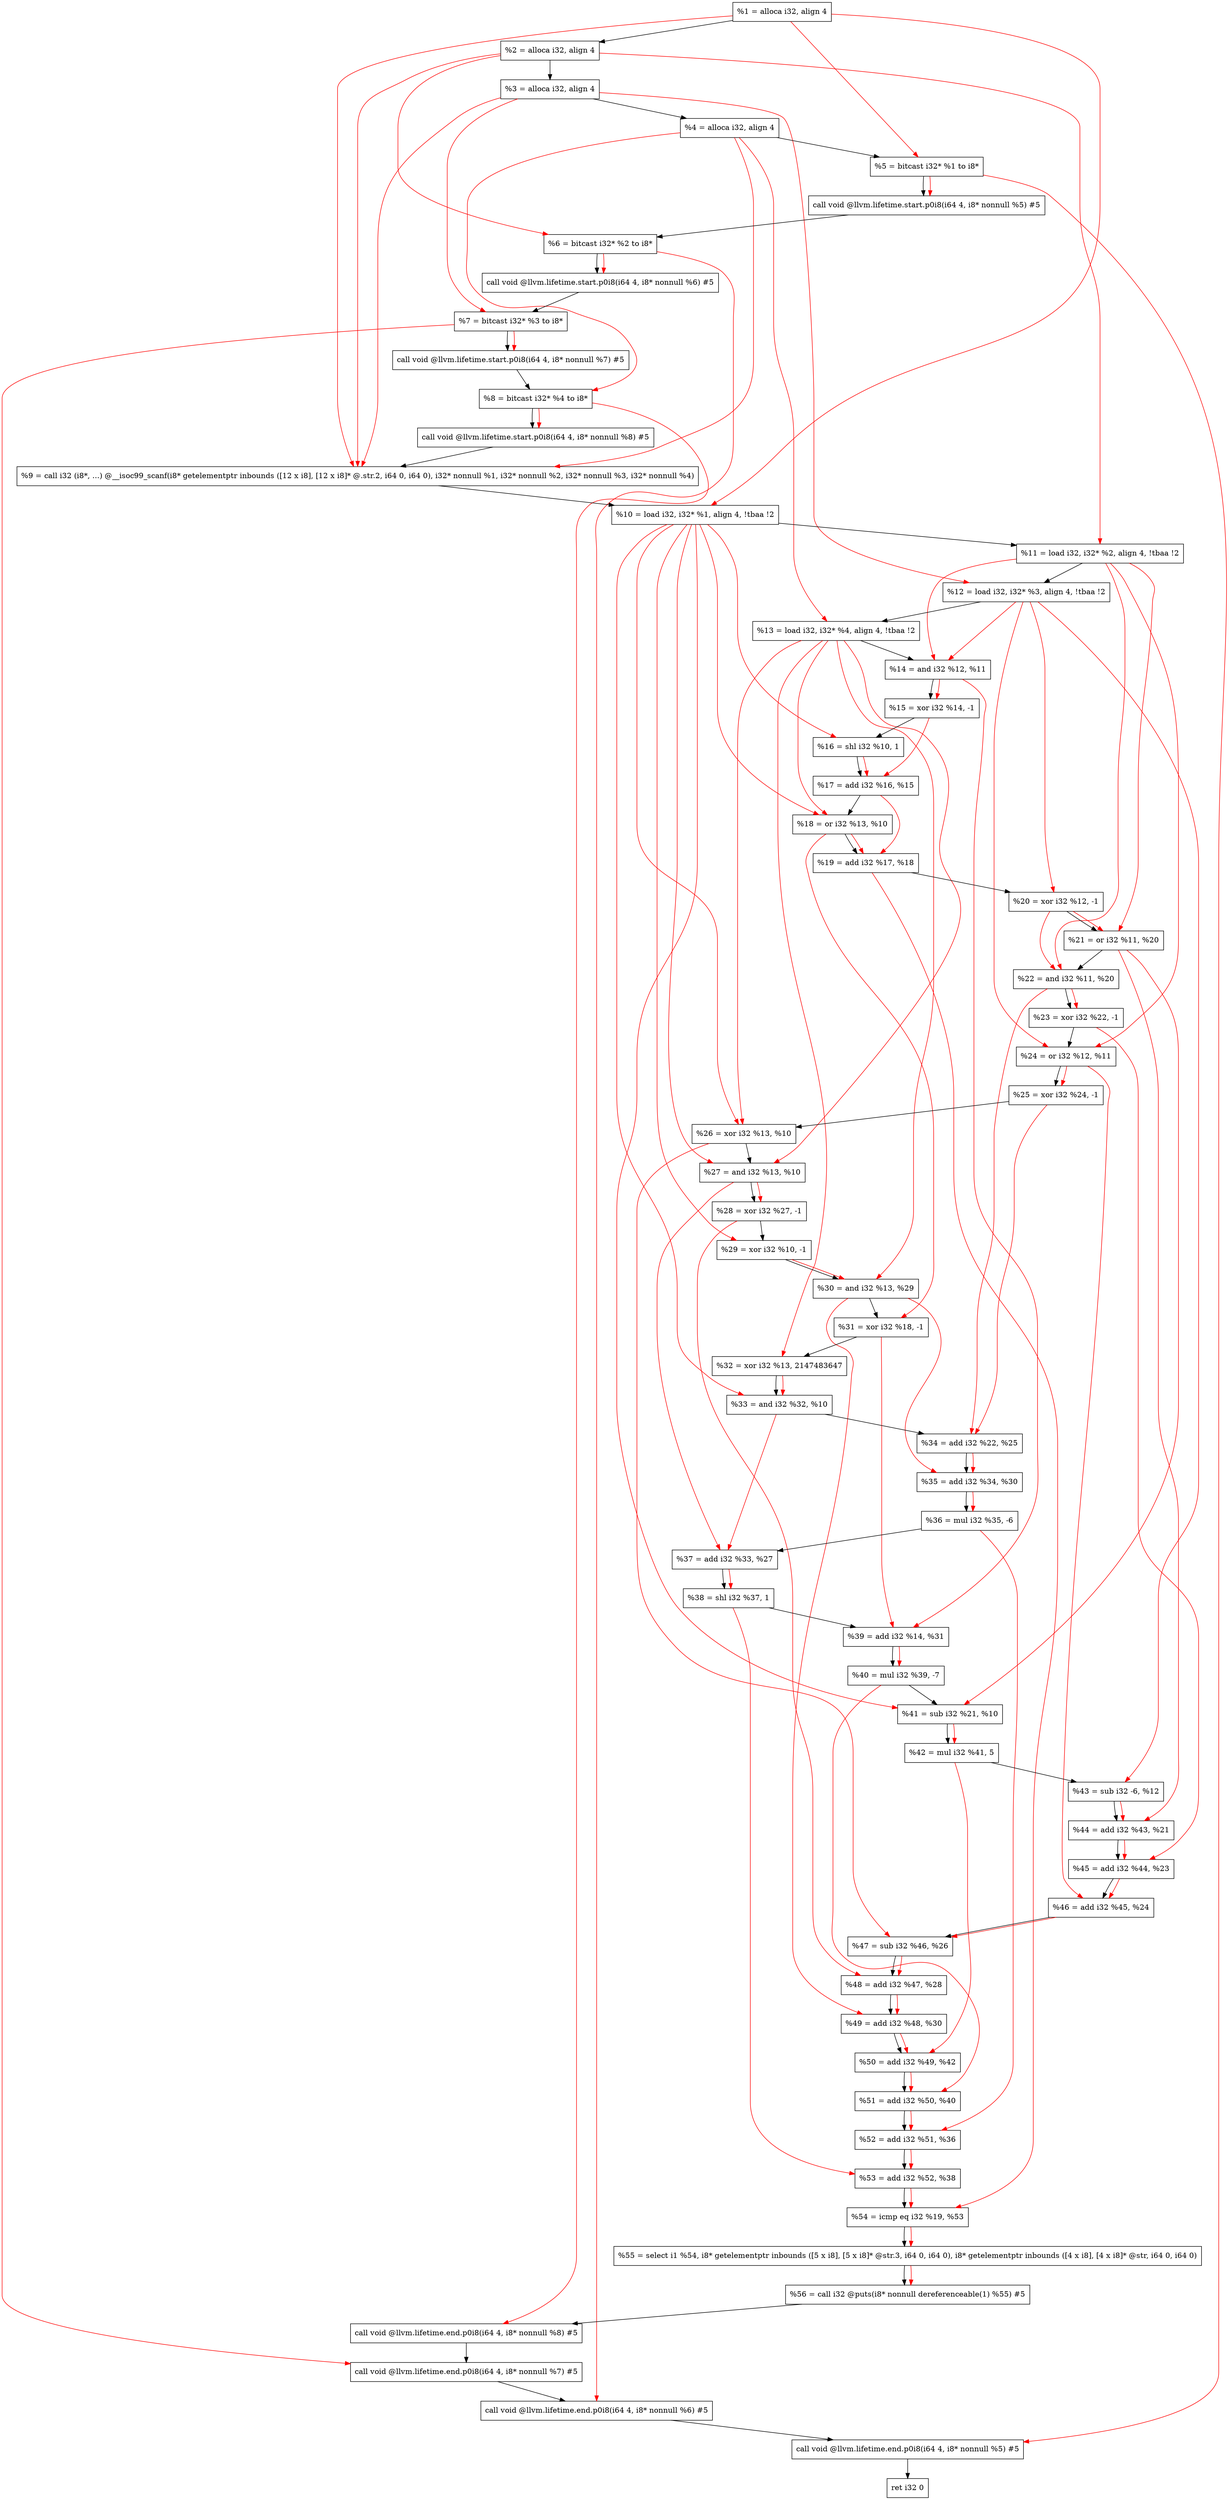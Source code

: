 digraph "DFG for'main' function" {
	Node0x22a5ca8[shape=record, label="  %1 = alloca i32, align 4"];
	Node0x22a5d28[shape=record, label="  %2 = alloca i32, align 4"];
	Node0x22a5db8[shape=record, label="  %3 = alloca i32, align 4"];
	Node0x22a5e18[shape=record, label="  %4 = alloca i32, align 4"];
	Node0x22a5ec8[shape=record, label="  %5 = bitcast i32* %1 to i8*"];
	Node0x22a62f8[shape=record, label="  call void @llvm.lifetime.start.p0i8(i64 4, i8* nonnull %5) #5"];
	Node0x22a63d8[shape=record, label="  %6 = bitcast i32* %2 to i8*"];
	Node0x22a64d8[shape=record, label="  call void @llvm.lifetime.start.p0i8(i64 4, i8* nonnull %6) #5"];
	Node0x22a6598[shape=record, label="  %7 = bitcast i32* %3 to i8*"];
	Node0x22a6648[shape=record, label="  call void @llvm.lifetime.start.p0i8(i64 4, i8* nonnull %7) #5"];
	Node0x22a6708[shape=record, label="  %8 = bitcast i32* %4 to i8*"];
	Node0x22a67b8[shape=record, label="  call void @llvm.lifetime.start.p0i8(i64 4, i8* nonnull %8) #5"];
	Node0x22a0b90[shape=record, label="  %9 = call i32 (i8*, ...) @__isoc99_scanf(i8* getelementptr inbounds ([12 x i8], [12 x i8]* @.str.2, i64 0, i64 0), i32* nonnull %1, i32* nonnull %2, i32* nonnull %3, i32* nonnull %4)"];
	Node0x22a69b8[shape=record, label="  %10 = load i32, i32* %1, align 4, !tbaa !2"];
	Node0x22a7928[shape=record, label="  %11 = load i32, i32* %2, align 4, !tbaa !2"];
	Node0x22a7f98[shape=record, label="  %12 = load i32, i32* %3, align 4, !tbaa !2"];
	Node0x22a7ff8[shape=record, label="  %13 = load i32, i32* %4, align 4, !tbaa !2"];
	Node0x22a8070[shape=record, label="  %14 = and i32 %12, %11"];
	Node0x22a80e0[shape=record, label="  %15 = xor i32 %14, -1"];
	Node0x22a8150[shape=record, label="  %16 = shl i32 %10, 1"];
	Node0x22a81c0[shape=record, label="  %17 = add i32 %16, %15"];
	Node0x22a8230[shape=record, label="  %18 = or i32 %13, %10"];
	Node0x22a82a0[shape=record, label="  %19 = add i32 %17, %18"];
	Node0x22a8310[shape=record, label="  %20 = xor i32 %12, -1"];
	Node0x22a8380[shape=record, label="  %21 = or i32 %11, %20"];
	Node0x22a83f0[shape=record, label="  %22 = and i32 %11, %20"];
	Node0x22a8460[shape=record, label="  %23 = xor i32 %22, -1"];
	Node0x22a84d0[shape=record, label="  %24 = or i32 %12, %11"];
	Node0x22a8540[shape=record, label="  %25 = xor i32 %24, -1"];
	Node0x22a85b0[shape=record, label="  %26 = xor i32 %13, %10"];
	Node0x22a8620[shape=record, label="  %27 = and i32 %13, %10"];
	Node0x22a8690[shape=record, label="  %28 = xor i32 %27, -1"];
	Node0x22a8700[shape=record, label="  %29 = xor i32 %10, -1"];
	Node0x22a8770[shape=record, label="  %30 = and i32 %13, %29"];
	Node0x22a87e0[shape=record, label="  %31 = xor i32 %18, -1"];
	Node0x22a8850[shape=record, label="  %32 = xor i32 %13, 2147483647"];
	Node0x22a88c0[shape=record, label="  %33 = and i32 %32, %10"];
	Node0x22a8930[shape=record, label="  %34 = add i32 %22, %25"];
	Node0x22a89a0[shape=record, label="  %35 = add i32 %34, %30"];
	Node0x22a8a10[shape=record, label="  %36 = mul i32 %35, -6"];
	Node0x22a8a80[shape=record, label="  %37 = add i32 %33, %27"];
	Node0x22a8af0[shape=record, label="  %38 = shl i32 %37, 1"];
	Node0x22a8b60[shape=record, label="  %39 = add i32 %14, %31"];
	Node0x22a8bd0[shape=record, label="  %40 = mul i32 %39, -7"];
	Node0x22a8c40[shape=record, label="  %41 = sub i32 %21, %10"];
	Node0x22a8cb0[shape=record, label="  %42 = mul i32 %41, 5"];
	Node0x22a8d20[shape=record, label="  %43 = sub i32 -6, %12"];
	Node0x22a8d90[shape=record, label="  %44 = add i32 %43, %21"];
	Node0x22a8e00[shape=record, label="  %45 = add i32 %44, %23"];
	Node0x22a8e70[shape=record, label="  %46 = add i32 %45, %24"];
	Node0x22a8ee0[shape=record, label="  %47 = sub i32 %46, %26"];
	Node0x22a8f50[shape=record, label="  %48 = add i32 %47, %28"];
	Node0x22a8fc0[shape=record, label="  %49 = add i32 %48, %30"];
	Node0x22a9030[shape=record, label="  %50 = add i32 %49, %42"];
	Node0x22a90a0[shape=record, label="  %51 = add i32 %50, %40"];
	Node0x22a9110[shape=record, label="  %52 = add i32 %51, %36"];
	Node0x22a9180[shape=record, label="  %53 = add i32 %52, %38"];
	Node0x22a91f0[shape=record, label="  %54 = icmp eq i32 %19, %53"];
	Node0x22458b8[shape=record, label="  %55 = select i1 %54, i8* getelementptr inbounds ([5 x i8], [5 x i8]* @str.3, i64 0, i64 0), i8* getelementptr inbounds ([4 x i8], [4 x i8]* @str, i64 0, i64 0)"];
	Node0x22a9280[shape=record, label="  %56 = call i32 @puts(i8* nonnull dereferenceable(1) %55) #5"];
	Node0x22a9528[shape=record, label="  call void @llvm.lifetime.end.p0i8(i64 4, i8* nonnull %8) #5"];
	Node0x22a9688[shape=record, label="  call void @llvm.lifetime.end.p0i8(i64 4, i8* nonnull %7) #5"];
	Node0x22a9798[shape=record, label="  call void @llvm.lifetime.end.p0i8(i64 4, i8* nonnull %6) #5"];
	Node0x22a98a8[shape=record, label="  call void @llvm.lifetime.end.p0i8(i64 4, i8* nonnull %5) #5"];
	Node0x22a9968[shape=record, label="  ret i32 0"];
	Node0x22a5ca8 -> Node0x22a5d28;
	Node0x22a5d28 -> Node0x22a5db8;
	Node0x22a5db8 -> Node0x22a5e18;
	Node0x22a5e18 -> Node0x22a5ec8;
	Node0x22a5ec8 -> Node0x22a62f8;
	Node0x22a62f8 -> Node0x22a63d8;
	Node0x22a63d8 -> Node0x22a64d8;
	Node0x22a64d8 -> Node0x22a6598;
	Node0x22a6598 -> Node0x22a6648;
	Node0x22a6648 -> Node0x22a6708;
	Node0x22a6708 -> Node0x22a67b8;
	Node0x22a67b8 -> Node0x22a0b90;
	Node0x22a0b90 -> Node0x22a69b8;
	Node0x22a69b8 -> Node0x22a7928;
	Node0x22a7928 -> Node0x22a7f98;
	Node0x22a7f98 -> Node0x22a7ff8;
	Node0x22a7ff8 -> Node0x22a8070;
	Node0x22a8070 -> Node0x22a80e0;
	Node0x22a80e0 -> Node0x22a8150;
	Node0x22a8150 -> Node0x22a81c0;
	Node0x22a81c0 -> Node0x22a8230;
	Node0x22a8230 -> Node0x22a82a0;
	Node0x22a82a0 -> Node0x22a8310;
	Node0x22a8310 -> Node0x22a8380;
	Node0x22a8380 -> Node0x22a83f0;
	Node0x22a83f0 -> Node0x22a8460;
	Node0x22a8460 -> Node0x22a84d0;
	Node0x22a84d0 -> Node0x22a8540;
	Node0x22a8540 -> Node0x22a85b0;
	Node0x22a85b0 -> Node0x22a8620;
	Node0x22a8620 -> Node0x22a8690;
	Node0x22a8690 -> Node0x22a8700;
	Node0x22a8700 -> Node0x22a8770;
	Node0x22a8770 -> Node0x22a87e0;
	Node0x22a87e0 -> Node0x22a8850;
	Node0x22a8850 -> Node0x22a88c0;
	Node0x22a88c0 -> Node0x22a8930;
	Node0x22a8930 -> Node0x22a89a0;
	Node0x22a89a0 -> Node0x22a8a10;
	Node0x22a8a10 -> Node0x22a8a80;
	Node0x22a8a80 -> Node0x22a8af0;
	Node0x22a8af0 -> Node0x22a8b60;
	Node0x22a8b60 -> Node0x22a8bd0;
	Node0x22a8bd0 -> Node0x22a8c40;
	Node0x22a8c40 -> Node0x22a8cb0;
	Node0x22a8cb0 -> Node0x22a8d20;
	Node0x22a8d20 -> Node0x22a8d90;
	Node0x22a8d90 -> Node0x22a8e00;
	Node0x22a8e00 -> Node0x22a8e70;
	Node0x22a8e70 -> Node0x22a8ee0;
	Node0x22a8ee0 -> Node0x22a8f50;
	Node0x22a8f50 -> Node0x22a8fc0;
	Node0x22a8fc0 -> Node0x22a9030;
	Node0x22a9030 -> Node0x22a90a0;
	Node0x22a90a0 -> Node0x22a9110;
	Node0x22a9110 -> Node0x22a9180;
	Node0x22a9180 -> Node0x22a91f0;
	Node0x22a91f0 -> Node0x22458b8;
	Node0x22458b8 -> Node0x22a9280;
	Node0x22a9280 -> Node0x22a9528;
	Node0x22a9528 -> Node0x22a9688;
	Node0x22a9688 -> Node0x22a9798;
	Node0x22a9798 -> Node0x22a98a8;
	Node0x22a98a8 -> Node0x22a9968;
edge [color=red]
	Node0x22a5ca8 -> Node0x22a5ec8;
	Node0x22a5ec8 -> Node0x22a62f8;
	Node0x22a5d28 -> Node0x22a63d8;
	Node0x22a63d8 -> Node0x22a64d8;
	Node0x22a5db8 -> Node0x22a6598;
	Node0x22a6598 -> Node0x22a6648;
	Node0x22a5e18 -> Node0x22a6708;
	Node0x22a6708 -> Node0x22a67b8;
	Node0x22a5ca8 -> Node0x22a0b90;
	Node0x22a5d28 -> Node0x22a0b90;
	Node0x22a5db8 -> Node0x22a0b90;
	Node0x22a5e18 -> Node0x22a0b90;
	Node0x22a5ca8 -> Node0x22a69b8;
	Node0x22a5d28 -> Node0x22a7928;
	Node0x22a5db8 -> Node0x22a7f98;
	Node0x22a5e18 -> Node0x22a7ff8;
	Node0x22a7f98 -> Node0x22a8070;
	Node0x22a7928 -> Node0x22a8070;
	Node0x22a8070 -> Node0x22a80e0;
	Node0x22a69b8 -> Node0x22a8150;
	Node0x22a8150 -> Node0x22a81c0;
	Node0x22a80e0 -> Node0x22a81c0;
	Node0x22a7ff8 -> Node0x22a8230;
	Node0x22a69b8 -> Node0x22a8230;
	Node0x22a81c0 -> Node0x22a82a0;
	Node0x22a8230 -> Node0x22a82a0;
	Node0x22a7f98 -> Node0x22a8310;
	Node0x22a7928 -> Node0x22a8380;
	Node0x22a8310 -> Node0x22a8380;
	Node0x22a7928 -> Node0x22a83f0;
	Node0x22a8310 -> Node0x22a83f0;
	Node0x22a83f0 -> Node0x22a8460;
	Node0x22a7f98 -> Node0x22a84d0;
	Node0x22a7928 -> Node0x22a84d0;
	Node0x22a84d0 -> Node0x22a8540;
	Node0x22a7ff8 -> Node0x22a85b0;
	Node0x22a69b8 -> Node0x22a85b0;
	Node0x22a7ff8 -> Node0x22a8620;
	Node0x22a69b8 -> Node0x22a8620;
	Node0x22a8620 -> Node0x22a8690;
	Node0x22a69b8 -> Node0x22a8700;
	Node0x22a7ff8 -> Node0x22a8770;
	Node0x22a8700 -> Node0x22a8770;
	Node0x22a8230 -> Node0x22a87e0;
	Node0x22a7ff8 -> Node0x22a8850;
	Node0x22a8850 -> Node0x22a88c0;
	Node0x22a69b8 -> Node0x22a88c0;
	Node0x22a83f0 -> Node0x22a8930;
	Node0x22a8540 -> Node0x22a8930;
	Node0x22a8930 -> Node0x22a89a0;
	Node0x22a8770 -> Node0x22a89a0;
	Node0x22a89a0 -> Node0x22a8a10;
	Node0x22a88c0 -> Node0x22a8a80;
	Node0x22a8620 -> Node0x22a8a80;
	Node0x22a8a80 -> Node0x22a8af0;
	Node0x22a8070 -> Node0x22a8b60;
	Node0x22a87e0 -> Node0x22a8b60;
	Node0x22a8b60 -> Node0x22a8bd0;
	Node0x22a8380 -> Node0x22a8c40;
	Node0x22a69b8 -> Node0x22a8c40;
	Node0x22a8c40 -> Node0x22a8cb0;
	Node0x22a7f98 -> Node0x22a8d20;
	Node0x22a8d20 -> Node0x22a8d90;
	Node0x22a8380 -> Node0x22a8d90;
	Node0x22a8d90 -> Node0x22a8e00;
	Node0x22a8460 -> Node0x22a8e00;
	Node0x22a8e00 -> Node0x22a8e70;
	Node0x22a84d0 -> Node0x22a8e70;
	Node0x22a8e70 -> Node0x22a8ee0;
	Node0x22a85b0 -> Node0x22a8ee0;
	Node0x22a8ee0 -> Node0x22a8f50;
	Node0x22a8690 -> Node0x22a8f50;
	Node0x22a8f50 -> Node0x22a8fc0;
	Node0x22a8770 -> Node0x22a8fc0;
	Node0x22a8fc0 -> Node0x22a9030;
	Node0x22a8cb0 -> Node0x22a9030;
	Node0x22a9030 -> Node0x22a90a0;
	Node0x22a8bd0 -> Node0x22a90a0;
	Node0x22a90a0 -> Node0x22a9110;
	Node0x22a8a10 -> Node0x22a9110;
	Node0x22a9110 -> Node0x22a9180;
	Node0x22a8af0 -> Node0x22a9180;
	Node0x22a82a0 -> Node0x22a91f0;
	Node0x22a9180 -> Node0x22a91f0;
	Node0x22a91f0 -> Node0x22458b8;
	Node0x22458b8 -> Node0x22a9280;
	Node0x22a6708 -> Node0x22a9528;
	Node0x22a6598 -> Node0x22a9688;
	Node0x22a63d8 -> Node0x22a9798;
	Node0x22a5ec8 -> Node0x22a98a8;
}

